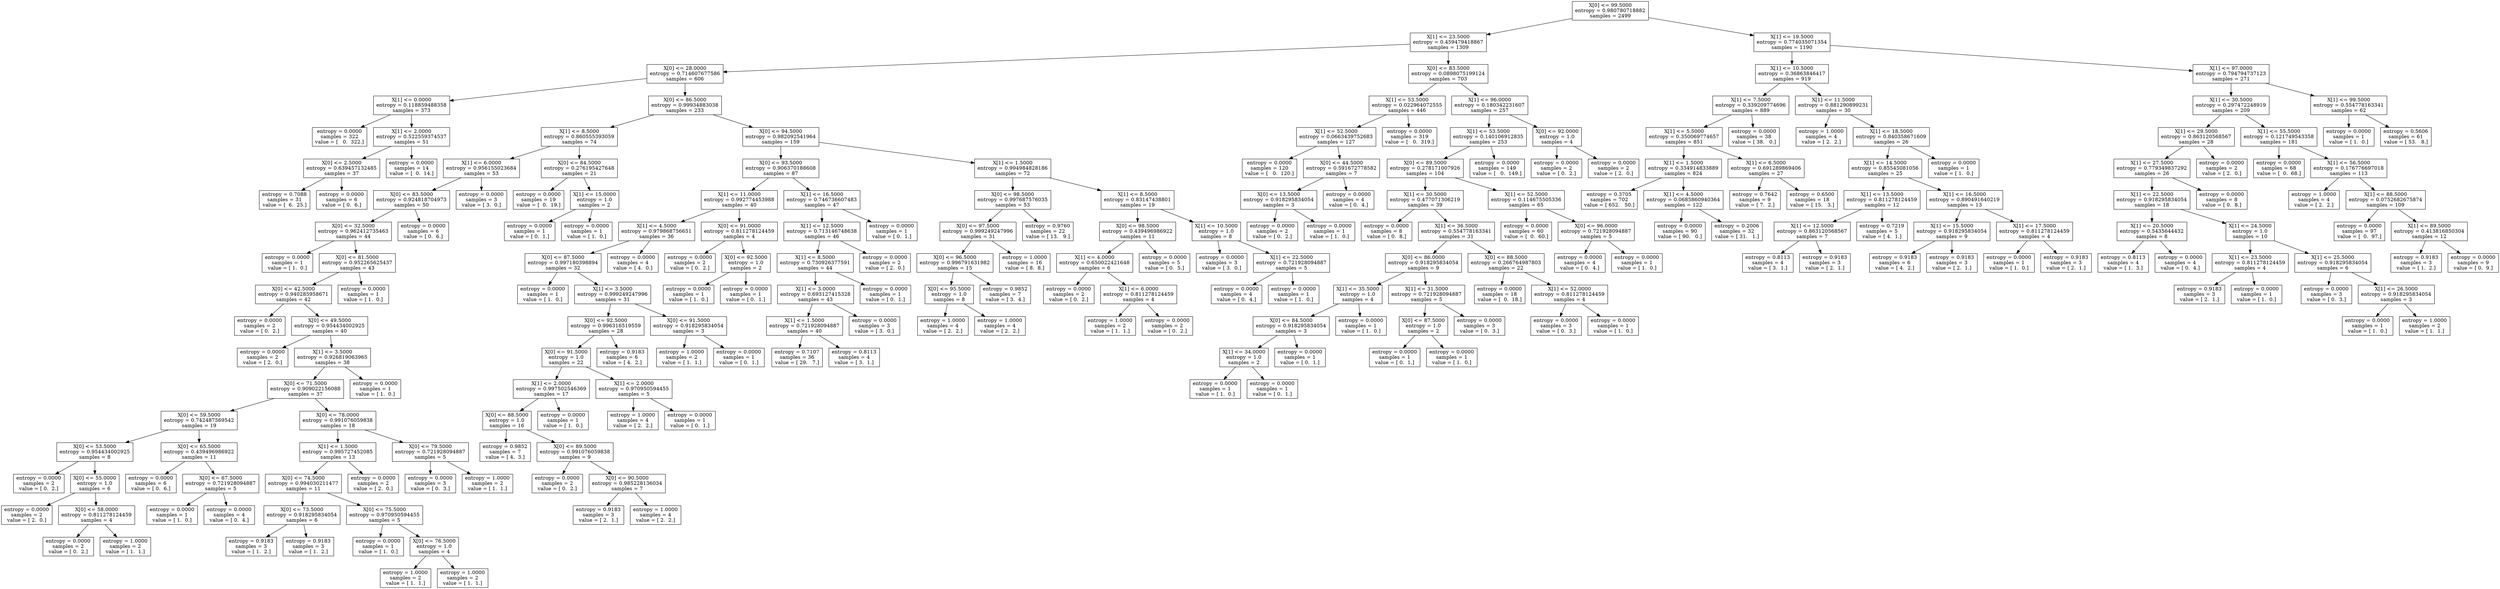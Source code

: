 digraph Tree {
0 [label="X[0] <= 99.5000\nentropy = 0.980780718882\nsamples = 2499", shape="box"] ;
1 [label="X[1] <= 23.5000\nentropy = 0.459479418867\nsamples = 1309", shape="box"] ;
0 -> 1 ;
2 [label="X[0] <= 28.0000\nentropy = 0.714607677586\nsamples = 606", shape="box"] ;
1 -> 2 ;
3 [label="X[1] <= 0.0000\nentropy = 0.118859488358\nsamples = 373", shape="box"] ;
2 -> 3 ;
4 [label="entropy = 0.0000\nsamples = 322\nvalue = [   0.  322.]", shape="box"] ;
3 -> 4 ;
5 [label="X[1] <= 2.0000\nentropy = 0.522559374537\nsamples = 51", shape="box"] ;
3 -> 5 ;
6 [label="X[0] <= 2.5000\nentropy = 0.639457132485\nsamples = 37", shape="box"] ;
5 -> 6 ;
7 [label="entropy = 0.7088\nsamples = 31\nvalue = [  6.  25.]", shape="box"] ;
6 -> 7 ;
8 [label="entropy = 0.0000\nsamples = 6\nvalue = [ 0.  6.]", shape="box"] ;
6 -> 8 ;
9 [label="entropy = 0.0000\nsamples = 14\nvalue = [  0.  14.]", shape="box"] ;
5 -> 9 ;
10 [label="X[0] <= 86.5000\nentropy = 0.99934883038\nsamples = 233", shape="box"] ;
2 -> 10 ;
11 [label="X[1] <= 8.5000\nentropy = 0.860555393059\nsamples = 74", shape="box"] ;
10 -> 11 ;
12 [label="X[1] <= 6.0000\nentropy = 0.956155023684\nsamples = 53", shape="box"] ;
11 -> 12 ;
13 [label="X[0] <= 83.5000\nentropy = 0.924818704973\nsamples = 50", shape="box"] ;
12 -> 13 ;
14 [label="X[0] <= 32.5000\nentropy = 0.962412735463\nsamples = 44", shape="box"] ;
13 -> 14 ;
15 [label="entropy = 0.0000\nsamples = 1\nvalue = [ 1.  0.]", shape="box"] ;
14 -> 15 ;
16 [label="X[0] <= 81.5000\nentropy = 0.952265625437\nsamples = 43", shape="box"] ;
14 -> 16 ;
17 [label="X[0] <= 42.5000\nentropy = 0.940285958671\nsamples = 42", shape="box"] ;
16 -> 17 ;
18 [label="entropy = 0.0000\nsamples = 2\nvalue = [ 0.  2.]", shape="box"] ;
17 -> 18 ;
19 [label="X[0] <= 49.5000\nentropy = 0.954434002925\nsamples = 40", shape="box"] ;
17 -> 19 ;
20 [label="entropy = 0.0000\nsamples = 2\nvalue = [ 2.  0.]", shape="box"] ;
19 -> 20 ;
21 [label="X[1] <= 3.5000\nentropy = 0.926819063965\nsamples = 38", shape="box"] ;
19 -> 21 ;
22 [label="X[0] <= 71.5000\nentropy = 0.909022156088\nsamples = 37", shape="box"] ;
21 -> 22 ;
23 [label="X[0] <= 59.5000\nentropy = 0.742487569542\nsamples = 19", shape="box"] ;
22 -> 23 ;
24 [label="X[0] <= 53.5000\nentropy = 0.954434002925\nsamples = 8", shape="box"] ;
23 -> 24 ;
25 [label="entropy = 0.0000\nsamples = 2\nvalue = [ 0.  2.]", shape="box"] ;
24 -> 25 ;
26 [label="X[0] <= 55.0000\nentropy = 1.0\nsamples = 6", shape="box"] ;
24 -> 26 ;
27 [label="entropy = 0.0000\nsamples = 2\nvalue = [ 2.  0.]", shape="box"] ;
26 -> 27 ;
28 [label="X[0] <= 58.0000\nentropy = 0.811278124459\nsamples = 4", shape="box"] ;
26 -> 28 ;
29 [label="entropy = 0.0000\nsamples = 2\nvalue = [ 0.  2.]", shape="box"] ;
28 -> 29 ;
30 [label="entropy = 1.0000\nsamples = 2\nvalue = [ 1.  1.]", shape="box"] ;
28 -> 30 ;
31 [label="X[0] <= 65.5000\nentropy = 0.439496986922\nsamples = 11", shape="box"] ;
23 -> 31 ;
32 [label="entropy = 0.0000\nsamples = 6\nvalue = [ 0.  6.]", shape="box"] ;
31 -> 32 ;
33 [label="X[0] <= 67.5000\nentropy = 0.721928094887\nsamples = 5", shape="box"] ;
31 -> 33 ;
34 [label="entropy = 0.0000\nsamples = 1\nvalue = [ 1.  0.]", shape="box"] ;
33 -> 34 ;
35 [label="entropy = 0.0000\nsamples = 4\nvalue = [ 0.  4.]", shape="box"] ;
33 -> 35 ;
36 [label="X[0] <= 78.0000\nentropy = 0.991076059838\nsamples = 18", shape="box"] ;
22 -> 36 ;
37 [label="X[1] <= 1.5000\nentropy = 0.995727452085\nsamples = 13", shape="box"] ;
36 -> 37 ;
38 [label="X[0] <= 74.5000\nentropy = 0.994030211477\nsamples = 11", shape="box"] ;
37 -> 38 ;
39 [label="X[0] <= 73.5000\nentropy = 0.918295834054\nsamples = 6", shape="box"] ;
38 -> 39 ;
40 [label="entropy = 0.9183\nsamples = 3\nvalue = [ 1.  2.]", shape="box"] ;
39 -> 40 ;
41 [label="entropy = 0.9183\nsamples = 3\nvalue = [ 1.  2.]", shape="box"] ;
39 -> 41 ;
42 [label="X[0] <= 75.5000\nentropy = 0.970950594455\nsamples = 5", shape="box"] ;
38 -> 42 ;
43 [label="entropy = 0.0000\nsamples = 1\nvalue = [ 1.  0.]", shape="box"] ;
42 -> 43 ;
44 [label="X[0] <= 76.5000\nentropy = 1.0\nsamples = 4", shape="box"] ;
42 -> 44 ;
45 [label="entropy = 1.0000\nsamples = 2\nvalue = [ 1.  1.]", shape="box"] ;
44 -> 45 ;
46 [label="entropy = 1.0000\nsamples = 2\nvalue = [ 1.  1.]", shape="box"] ;
44 -> 46 ;
47 [label="entropy = 0.0000\nsamples = 2\nvalue = [ 2.  0.]", shape="box"] ;
37 -> 47 ;
48 [label="X[0] <= 79.5000\nentropy = 0.721928094887\nsamples = 5", shape="box"] ;
36 -> 48 ;
49 [label="entropy = 0.0000\nsamples = 3\nvalue = [ 0.  3.]", shape="box"] ;
48 -> 49 ;
50 [label="entropy = 1.0000\nsamples = 2\nvalue = [ 1.  1.]", shape="box"] ;
48 -> 50 ;
51 [label="entropy = 0.0000\nsamples = 1\nvalue = [ 1.  0.]", shape="box"] ;
21 -> 51 ;
52 [label="entropy = 0.0000\nsamples = 1\nvalue = [ 1.  0.]", shape="box"] ;
16 -> 52 ;
53 [label="entropy = 0.0000\nsamples = 6\nvalue = [ 0.  6.]", shape="box"] ;
13 -> 53 ;
54 [label="entropy = 0.0000\nsamples = 3\nvalue = [ 3.  0.]", shape="box"] ;
12 -> 54 ;
55 [label="X[0] <= 84.5000\nentropy = 0.276195427648\nsamples = 21", shape="box"] ;
11 -> 55 ;
56 [label="entropy = 0.0000\nsamples = 19\nvalue = [  0.  19.]", shape="box"] ;
55 -> 56 ;
57 [label="X[1] <= 15.0000\nentropy = 1.0\nsamples = 2", shape="box"] ;
55 -> 57 ;
58 [label="entropy = 0.0000\nsamples = 1\nvalue = [ 0.  1.]", shape="box"] ;
57 -> 58 ;
59 [label="entropy = 0.0000\nsamples = 1\nvalue = [ 1.  0.]", shape="box"] ;
57 -> 59 ;
60 [label="X[0] <= 94.5000\nentropy = 0.982092541964\nsamples = 159", shape="box"] ;
10 -> 60 ;
61 [label="X[0] <= 93.5000\nentropy = 0.906370188608\nsamples = 87", shape="box"] ;
60 -> 61 ;
62 [label="X[1] <= 11.0000\nentropy = 0.992774453988\nsamples = 40", shape="box"] ;
61 -> 62 ;
63 [label="X[1] <= 4.5000\nentropy = 0.979868756651\nsamples = 36", shape="box"] ;
62 -> 63 ;
64 [label="X[0] <= 87.5000\nentropy = 0.997180398894\nsamples = 32", shape="box"] ;
63 -> 64 ;
65 [label="entropy = 0.0000\nsamples = 1\nvalue = [ 1.  0.]", shape="box"] ;
64 -> 65 ;
66 [label="X[1] <= 3.5000\nentropy = 0.999249247996\nsamples = 31", shape="box"] ;
64 -> 66 ;
67 [label="X[0] <= 92.5000\nentropy = 0.996316519559\nsamples = 28", shape="box"] ;
66 -> 67 ;
68 [label="X[0] <= 91.5000\nentropy = 1.0\nsamples = 22", shape="box"] ;
67 -> 68 ;
69 [label="X[1] <= 2.0000\nentropy = 0.997502546369\nsamples = 17", shape="box"] ;
68 -> 69 ;
70 [label="X[0] <= 88.5000\nentropy = 1.0\nsamples = 16", shape="box"] ;
69 -> 70 ;
71 [label="entropy = 0.9852\nsamples = 7\nvalue = [ 4.  3.]", shape="box"] ;
70 -> 71 ;
72 [label="X[0] <= 89.5000\nentropy = 0.991076059838\nsamples = 9", shape="box"] ;
70 -> 72 ;
73 [label="entropy = 0.0000\nsamples = 2\nvalue = [ 0.  2.]", shape="box"] ;
72 -> 73 ;
74 [label="X[0] <= 90.5000\nentropy = 0.985228136034\nsamples = 7", shape="box"] ;
72 -> 74 ;
75 [label="entropy = 0.9183\nsamples = 3\nvalue = [ 2.  1.]", shape="box"] ;
74 -> 75 ;
76 [label="entropy = 1.0000\nsamples = 4\nvalue = [ 2.  2.]", shape="box"] ;
74 -> 76 ;
77 [label="entropy = 0.0000\nsamples = 1\nvalue = [ 1.  0.]", shape="box"] ;
69 -> 77 ;
78 [label="X[1] <= 2.0000\nentropy = 0.970950594455\nsamples = 5", shape="box"] ;
68 -> 78 ;
79 [label="entropy = 1.0000\nsamples = 4\nvalue = [ 2.  2.]", shape="box"] ;
78 -> 79 ;
80 [label="entropy = 0.0000\nsamples = 1\nvalue = [ 0.  1.]", shape="box"] ;
78 -> 80 ;
81 [label="entropy = 0.9183\nsamples = 6\nvalue = [ 4.  2.]", shape="box"] ;
67 -> 81 ;
82 [label="X[0] <= 91.5000\nentropy = 0.918295834054\nsamples = 3", shape="box"] ;
66 -> 82 ;
83 [label="entropy = 1.0000\nsamples = 2\nvalue = [ 1.  1.]", shape="box"] ;
82 -> 83 ;
84 [label="entropy = 0.0000\nsamples = 1\nvalue = [ 0.  1.]", shape="box"] ;
82 -> 84 ;
85 [label="entropy = 0.0000\nsamples = 4\nvalue = [ 4.  0.]", shape="box"] ;
63 -> 85 ;
86 [label="X[0] <= 91.0000\nentropy = 0.811278124459\nsamples = 4", shape="box"] ;
62 -> 86 ;
87 [label="entropy = 0.0000\nsamples = 2\nvalue = [ 0.  2.]", shape="box"] ;
86 -> 87 ;
88 [label="X[0] <= 92.5000\nentropy = 1.0\nsamples = 2", shape="box"] ;
86 -> 88 ;
89 [label="entropy = 0.0000\nsamples = 1\nvalue = [ 1.  0.]", shape="box"] ;
88 -> 89 ;
90 [label="entropy = 0.0000\nsamples = 1\nvalue = [ 0.  1.]", shape="box"] ;
88 -> 90 ;
91 [label="X[1] <= 16.5000\nentropy = 0.746736607483\nsamples = 47", shape="box"] ;
61 -> 91 ;
92 [label="X[1] <= 12.5000\nentropy = 0.713146748638\nsamples = 46", shape="box"] ;
91 -> 92 ;
93 [label="X[1] <= 8.5000\nentropy = 0.730926377591\nsamples = 44", shape="box"] ;
92 -> 93 ;
94 [label="X[1] <= 3.0000\nentropy = 0.693127415328\nsamples = 43", shape="box"] ;
93 -> 94 ;
95 [label="X[1] <= 1.5000\nentropy = 0.721928094887\nsamples = 40", shape="box"] ;
94 -> 95 ;
96 [label="entropy = 0.7107\nsamples = 36\nvalue = [ 29.   7.]", shape="box"] ;
95 -> 96 ;
97 [label="entropy = 0.8113\nsamples = 4\nvalue = [ 3.  1.]", shape="box"] ;
95 -> 97 ;
98 [label="entropy = 0.0000\nsamples = 3\nvalue = [ 3.  0.]", shape="box"] ;
94 -> 98 ;
99 [label="entropy = 0.0000\nsamples = 1\nvalue = [ 0.  1.]", shape="box"] ;
93 -> 99 ;
100 [label="entropy = 0.0000\nsamples = 2\nvalue = [ 2.  0.]", shape="box"] ;
92 -> 100 ;
101 [label="entropy = 0.0000\nsamples = 1\nvalue = [ 0.  1.]", shape="box"] ;
91 -> 101 ;
102 [label="X[1] <= 1.5000\nentropy = 0.994984828186\nsamples = 72", shape="box"] ;
60 -> 102 ;
103 [label="X[0] <= 98.5000\nentropy = 0.997687576035\nsamples = 53", shape="box"] ;
102 -> 103 ;
104 [label="X[0] <= 97.5000\nentropy = 0.999249247996\nsamples = 31", shape="box"] ;
103 -> 104 ;
105 [label="X[0] <= 96.5000\nentropy = 0.996791631982\nsamples = 15", shape="box"] ;
104 -> 105 ;
106 [label="X[0] <= 95.5000\nentropy = 1.0\nsamples = 8", shape="box"] ;
105 -> 106 ;
107 [label="entropy = 1.0000\nsamples = 4\nvalue = [ 2.  2.]", shape="box"] ;
106 -> 107 ;
108 [label="entropy = 1.0000\nsamples = 4\nvalue = [ 2.  2.]", shape="box"] ;
106 -> 108 ;
109 [label="entropy = 0.9852\nsamples = 7\nvalue = [ 3.  4.]", shape="box"] ;
105 -> 109 ;
110 [label="entropy = 1.0000\nsamples = 16\nvalue = [ 8.  8.]", shape="box"] ;
104 -> 110 ;
111 [label="entropy = 0.9760\nsamples = 22\nvalue = [ 13.   9.]", shape="box"] ;
103 -> 111 ;
112 [label="X[1] <= 8.5000\nentropy = 0.83147438801\nsamples = 19", shape="box"] ;
102 -> 112 ;
113 [label="X[0] <= 98.5000\nentropy = 0.439496986922\nsamples = 11", shape="box"] ;
112 -> 113 ;
114 [label="X[1] <= 4.0000\nentropy = 0.650022421648\nsamples = 6", shape="box"] ;
113 -> 114 ;
115 [label="entropy = 0.0000\nsamples = 2\nvalue = [ 0.  2.]", shape="box"] ;
114 -> 115 ;
116 [label="X[1] <= 6.0000\nentropy = 0.811278124459\nsamples = 4", shape="box"] ;
114 -> 116 ;
117 [label="entropy = 1.0000\nsamples = 2\nvalue = [ 1.  1.]", shape="box"] ;
116 -> 117 ;
118 [label="entropy = 0.0000\nsamples = 2\nvalue = [ 0.  2.]", shape="box"] ;
116 -> 118 ;
119 [label="entropy = 0.0000\nsamples = 5\nvalue = [ 0.  5.]", shape="box"] ;
113 -> 119 ;
120 [label="X[1] <= 10.5000\nentropy = 1.0\nsamples = 8", shape="box"] ;
112 -> 120 ;
121 [label="entropy = 0.0000\nsamples = 3\nvalue = [ 3.  0.]", shape="box"] ;
120 -> 121 ;
122 [label="X[1] <= 22.5000\nentropy = 0.721928094887\nsamples = 5", shape="box"] ;
120 -> 122 ;
123 [label="entropy = 0.0000\nsamples = 4\nvalue = [ 0.  4.]", shape="box"] ;
122 -> 123 ;
124 [label="entropy = 0.0000\nsamples = 1\nvalue = [ 1.  0.]", shape="box"] ;
122 -> 124 ;
125 [label="X[0] <= 83.5000\nentropy = 0.0898075199124\nsamples = 703", shape="box"] ;
1 -> 125 ;
126 [label="X[1] <= 53.5000\nentropy = 0.022964072555\nsamples = 446", shape="box"] ;
125 -> 126 ;
127 [label="X[1] <= 52.5000\nentropy = 0.0663439752683\nsamples = 127", shape="box"] ;
126 -> 127 ;
128 [label="entropy = 0.0000\nsamples = 120\nvalue = [   0.  120.]", shape="box"] ;
127 -> 128 ;
129 [label="X[0] <= 44.5000\nentropy = 0.591672778582\nsamples = 7", shape="box"] ;
127 -> 129 ;
130 [label="X[0] <= 13.5000\nentropy = 0.918295834054\nsamples = 3", shape="box"] ;
129 -> 130 ;
131 [label="entropy = 0.0000\nsamples = 2\nvalue = [ 0.  2.]", shape="box"] ;
130 -> 131 ;
132 [label="entropy = 0.0000\nsamples = 1\nvalue = [ 1.  0.]", shape="box"] ;
130 -> 132 ;
133 [label="entropy = 0.0000\nsamples = 4\nvalue = [ 0.  4.]", shape="box"] ;
129 -> 133 ;
134 [label="entropy = 0.0000\nsamples = 319\nvalue = [   0.  319.]", shape="box"] ;
126 -> 134 ;
135 [label="X[1] <= 96.0000\nentropy = 0.180342231607\nsamples = 257", shape="box"] ;
125 -> 135 ;
136 [label="X[1] <= 53.5000\nentropy = 0.140106912835\nsamples = 253", shape="box"] ;
135 -> 136 ;
137 [label="X[0] <= 89.5000\nentropy = 0.278171007926\nsamples = 104", shape="box"] ;
136 -> 137 ;
138 [label="X[1] <= 30.5000\nentropy = 0.477071306219\nsamples = 39", shape="box"] ;
137 -> 138 ;
139 [label="entropy = 0.0000\nsamples = 8\nvalue = [ 0.  8.]", shape="box"] ;
138 -> 139 ;
140 [label="X[1] <= 36.5000\nentropy = 0.554778163341\nsamples = 31", shape="box"] ;
138 -> 140 ;
141 [label="X[0] <= 86.0000\nentropy = 0.918295834054\nsamples = 9", shape="box"] ;
140 -> 141 ;
142 [label="X[1] <= 35.5000\nentropy = 1.0\nsamples = 4", shape="box"] ;
141 -> 142 ;
143 [label="X[0] <= 84.5000\nentropy = 0.918295834054\nsamples = 3", shape="box"] ;
142 -> 143 ;
144 [label="X[1] <= 34.0000\nentropy = 1.0\nsamples = 2", shape="box"] ;
143 -> 144 ;
145 [label="entropy = 0.0000\nsamples = 1\nvalue = [ 1.  0.]", shape="box"] ;
144 -> 145 ;
146 [label="entropy = 0.0000\nsamples = 1\nvalue = [ 0.  1.]", shape="box"] ;
144 -> 146 ;
147 [label="entropy = 0.0000\nsamples = 1\nvalue = [ 0.  1.]", shape="box"] ;
143 -> 147 ;
148 [label="entropy = 0.0000\nsamples = 1\nvalue = [ 1.  0.]", shape="box"] ;
142 -> 148 ;
149 [label="X[1] <= 31.5000\nentropy = 0.721928094887\nsamples = 5", shape="box"] ;
141 -> 149 ;
150 [label="X[0] <= 87.5000\nentropy = 1.0\nsamples = 2", shape="box"] ;
149 -> 150 ;
151 [label="entropy = 0.0000\nsamples = 1\nvalue = [ 0.  1.]", shape="box"] ;
150 -> 151 ;
152 [label="entropy = 0.0000\nsamples = 1\nvalue = [ 1.  0.]", shape="box"] ;
150 -> 152 ;
153 [label="entropy = 0.0000\nsamples = 3\nvalue = [ 0.  3.]", shape="box"] ;
149 -> 153 ;
154 [label="X[0] <= 88.5000\nentropy = 0.266764987803\nsamples = 22", shape="box"] ;
140 -> 154 ;
155 [label="entropy = 0.0000\nsamples = 18\nvalue = [  0.  18.]", shape="box"] ;
154 -> 155 ;
156 [label="X[1] <= 52.0000\nentropy = 0.811278124459\nsamples = 4", shape="box"] ;
154 -> 156 ;
157 [label="entropy = 0.0000\nsamples = 3\nvalue = [ 0.  3.]", shape="box"] ;
156 -> 157 ;
158 [label="entropy = 0.0000\nsamples = 1\nvalue = [ 1.  0.]", shape="box"] ;
156 -> 158 ;
159 [label="X[1] <= 52.5000\nentropy = 0.114675505336\nsamples = 65", shape="box"] ;
137 -> 159 ;
160 [label="entropy = 0.0000\nsamples = 60\nvalue = [  0.  60.]", shape="box"] ;
159 -> 160 ;
161 [label="X[0] <= 96.0000\nentropy = 0.721928094887\nsamples = 5", shape="box"] ;
159 -> 161 ;
162 [label="entropy = 0.0000\nsamples = 4\nvalue = [ 0.  4.]", shape="box"] ;
161 -> 162 ;
163 [label="entropy = 0.0000\nsamples = 1\nvalue = [ 1.  0.]", shape="box"] ;
161 -> 163 ;
164 [label="entropy = 0.0000\nsamples = 149\nvalue = [   0.  149.]", shape="box"] ;
136 -> 164 ;
165 [label="X[0] <= 92.0000\nentropy = 1.0\nsamples = 4", shape="box"] ;
135 -> 165 ;
166 [label="entropy = 0.0000\nsamples = 2\nvalue = [ 0.  2.]", shape="box"] ;
165 -> 166 ;
167 [label="entropy = 0.0000\nsamples = 2\nvalue = [ 2.  0.]", shape="box"] ;
165 -> 167 ;
168 [label="X[1] <= 19.5000\nentropy = 0.774035071354\nsamples = 1190", shape="box"] ;
0 -> 168 ;
169 [label="X[1] <= 10.5000\nentropy = 0.36863846417\nsamples = 919", shape="box"] ;
168 -> 169 ;
170 [label="X[1] <= 7.5000\nentropy = 0.339209774696\nsamples = 889", shape="box"] ;
169 -> 170 ;
171 [label="X[1] <= 5.5000\nentropy = 0.350069774657\nsamples = 851", shape="box"] ;
170 -> 171 ;
172 [label="X[1] <= 1.5000\nentropy = 0.334914833889\nsamples = 824", shape="box"] ;
171 -> 172 ;
173 [label="entropy = 0.3705\nsamples = 702\nvalue = [ 652.   50.]", shape="box"] ;
172 -> 173 ;
174 [label="X[1] <= 4.5000\nentropy = 0.0685860940364\nsamples = 122", shape="box"] ;
172 -> 174 ;
175 [label="entropy = 0.0000\nsamples = 90\nvalue = [ 90.   0.]", shape="box"] ;
174 -> 175 ;
176 [label="entropy = 0.2006\nsamples = 32\nvalue = [ 31.   1.]", shape="box"] ;
174 -> 176 ;
177 [label="X[1] <= 6.5000\nentropy = 0.691289869406\nsamples = 27", shape="box"] ;
171 -> 177 ;
178 [label="entropy = 0.7642\nsamples = 9\nvalue = [ 7.  2.]", shape="box"] ;
177 -> 178 ;
179 [label="entropy = 0.6500\nsamples = 18\nvalue = [ 15.   3.]", shape="box"] ;
177 -> 179 ;
180 [label="entropy = 0.0000\nsamples = 38\nvalue = [ 38.   0.]", shape="box"] ;
170 -> 180 ;
181 [label="X[1] <= 11.5000\nentropy = 0.881290899231\nsamples = 30", shape="box"] ;
169 -> 181 ;
182 [label="entropy = 1.0000\nsamples = 4\nvalue = [ 2.  2.]", shape="box"] ;
181 -> 182 ;
183 [label="X[1] <= 18.5000\nentropy = 0.840358671609\nsamples = 26", shape="box"] ;
181 -> 183 ;
184 [label="X[1] <= 14.5000\nentropy = 0.85545081056\nsamples = 25", shape="box"] ;
183 -> 184 ;
185 [label="X[1] <= 13.5000\nentropy = 0.811278124459\nsamples = 12", shape="box"] ;
184 -> 185 ;
186 [label="X[1] <= 12.5000\nentropy = 0.863120568567\nsamples = 7", shape="box"] ;
185 -> 186 ;
187 [label="entropy = 0.8113\nsamples = 4\nvalue = [ 3.  1.]", shape="box"] ;
186 -> 187 ;
188 [label="entropy = 0.9183\nsamples = 3\nvalue = [ 2.  1.]", shape="box"] ;
186 -> 188 ;
189 [label="entropy = 0.7219\nsamples = 5\nvalue = [ 4.  1.]", shape="box"] ;
185 -> 189 ;
190 [label="X[1] <= 16.5000\nentropy = 0.890491640219\nsamples = 13", shape="box"] ;
184 -> 190 ;
191 [label="X[1] <= 15.5000\nentropy = 0.918295834054\nsamples = 9", shape="box"] ;
190 -> 191 ;
192 [label="entropy = 0.9183\nsamples = 6\nvalue = [ 4.  2.]", shape="box"] ;
191 -> 192 ;
193 [label="entropy = 0.9183\nsamples = 3\nvalue = [ 2.  1.]", shape="box"] ;
191 -> 193 ;
194 [label="X[1] <= 17.5000\nentropy = 0.811278124459\nsamples = 4", shape="box"] ;
190 -> 194 ;
195 [label="entropy = 0.0000\nsamples = 1\nvalue = [ 1.  0.]", shape="box"] ;
194 -> 195 ;
196 [label="entropy = 0.9183\nsamples = 3\nvalue = [ 2.  1.]", shape="box"] ;
194 -> 196 ;
197 [label="entropy = 0.0000\nsamples = 1\nvalue = [ 1.  0.]", shape="box"] ;
183 -> 197 ;
198 [label="X[1] <= 97.0000\nentropy = 0.794794737123\nsamples = 271", shape="box"] ;
168 -> 198 ;
199 [label="X[1] <= 30.5000\nentropy = 0.297472248919\nsamples = 209", shape="box"] ;
198 -> 199 ;
200 [label="X[1] <= 29.5000\nentropy = 0.863120568567\nsamples = 28", shape="box"] ;
199 -> 200 ;
201 [label="X[1] <= 27.5000\nentropy = 0.779349837292\nsamples = 26", shape="box"] ;
200 -> 201 ;
202 [label="X[1] <= 22.5000\nentropy = 0.918295834054\nsamples = 18", shape="box"] ;
201 -> 202 ;
203 [label="X[1] <= 20.5000\nentropy = 0.5435644432\nsamples = 8", shape="box"] ;
202 -> 203 ;
204 [label="entropy = 0.8113\nsamples = 4\nvalue = [ 1.  3.]", shape="box"] ;
203 -> 204 ;
205 [label="entropy = 0.0000\nsamples = 4\nvalue = [ 0.  4.]", shape="box"] ;
203 -> 205 ;
206 [label="X[1] <= 24.5000\nentropy = 1.0\nsamples = 10", shape="box"] ;
202 -> 206 ;
207 [label="X[1] <= 23.5000\nentropy = 0.811278124459\nsamples = 4", shape="box"] ;
206 -> 207 ;
208 [label="entropy = 0.9183\nsamples = 3\nvalue = [ 2.  1.]", shape="box"] ;
207 -> 208 ;
209 [label="entropy = 0.0000\nsamples = 1\nvalue = [ 1.  0.]", shape="box"] ;
207 -> 209 ;
210 [label="X[1] <= 25.5000\nentropy = 0.918295834054\nsamples = 6", shape="box"] ;
206 -> 210 ;
211 [label="entropy = 0.0000\nsamples = 3\nvalue = [ 0.  3.]", shape="box"] ;
210 -> 211 ;
212 [label="X[1] <= 26.5000\nentropy = 0.918295834054\nsamples = 3", shape="box"] ;
210 -> 212 ;
213 [label="entropy = 0.0000\nsamples = 1\nvalue = [ 1.  0.]", shape="box"] ;
212 -> 213 ;
214 [label="entropy = 1.0000\nsamples = 2\nvalue = [ 1.  1.]", shape="box"] ;
212 -> 214 ;
215 [label="entropy = 0.0000\nsamples = 8\nvalue = [ 0.  8.]", shape="box"] ;
201 -> 215 ;
216 [label="entropy = 0.0000\nsamples = 2\nvalue = [ 2.  0.]", shape="box"] ;
200 -> 216 ;
217 [label="X[1] <= 55.5000\nentropy = 0.121749543358\nsamples = 181", shape="box"] ;
199 -> 217 ;
218 [label="entropy = 0.0000\nsamples = 68\nvalue = [  0.  68.]", shape="box"] ;
217 -> 218 ;
219 [label="X[1] <= 56.5000\nentropy = 0.176776697018\nsamples = 113", shape="box"] ;
217 -> 219 ;
220 [label="entropy = 1.0000\nsamples = 4\nvalue = [ 2.  2.]", shape="box"] ;
219 -> 220 ;
221 [label="X[1] <= 88.5000\nentropy = 0.0752682675874\nsamples = 109", shape="box"] ;
219 -> 221 ;
222 [label="entropy = 0.0000\nsamples = 97\nvalue = [  0.  97.]", shape="box"] ;
221 -> 222 ;
223 [label="X[1] <= 89.5000\nentropy = 0.413816850304\nsamples = 12", shape="box"] ;
221 -> 223 ;
224 [label="entropy = 0.9183\nsamples = 3\nvalue = [ 1.  2.]", shape="box"] ;
223 -> 224 ;
225 [label="entropy = 0.0000\nsamples = 9\nvalue = [ 0.  9.]", shape="box"] ;
223 -> 225 ;
226 [label="X[1] <= 99.5000\nentropy = 0.554778163341\nsamples = 62", shape="box"] ;
198 -> 226 ;
227 [label="entropy = 0.0000\nsamples = 1\nvalue = [ 1.  0.]", shape="box"] ;
226 -> 227 ;
228 [label="entropy = 0.5606\nsamples = 61\nvalue = [ 53.   8.]", shape="box"] ;
226 -> 228 ;
}